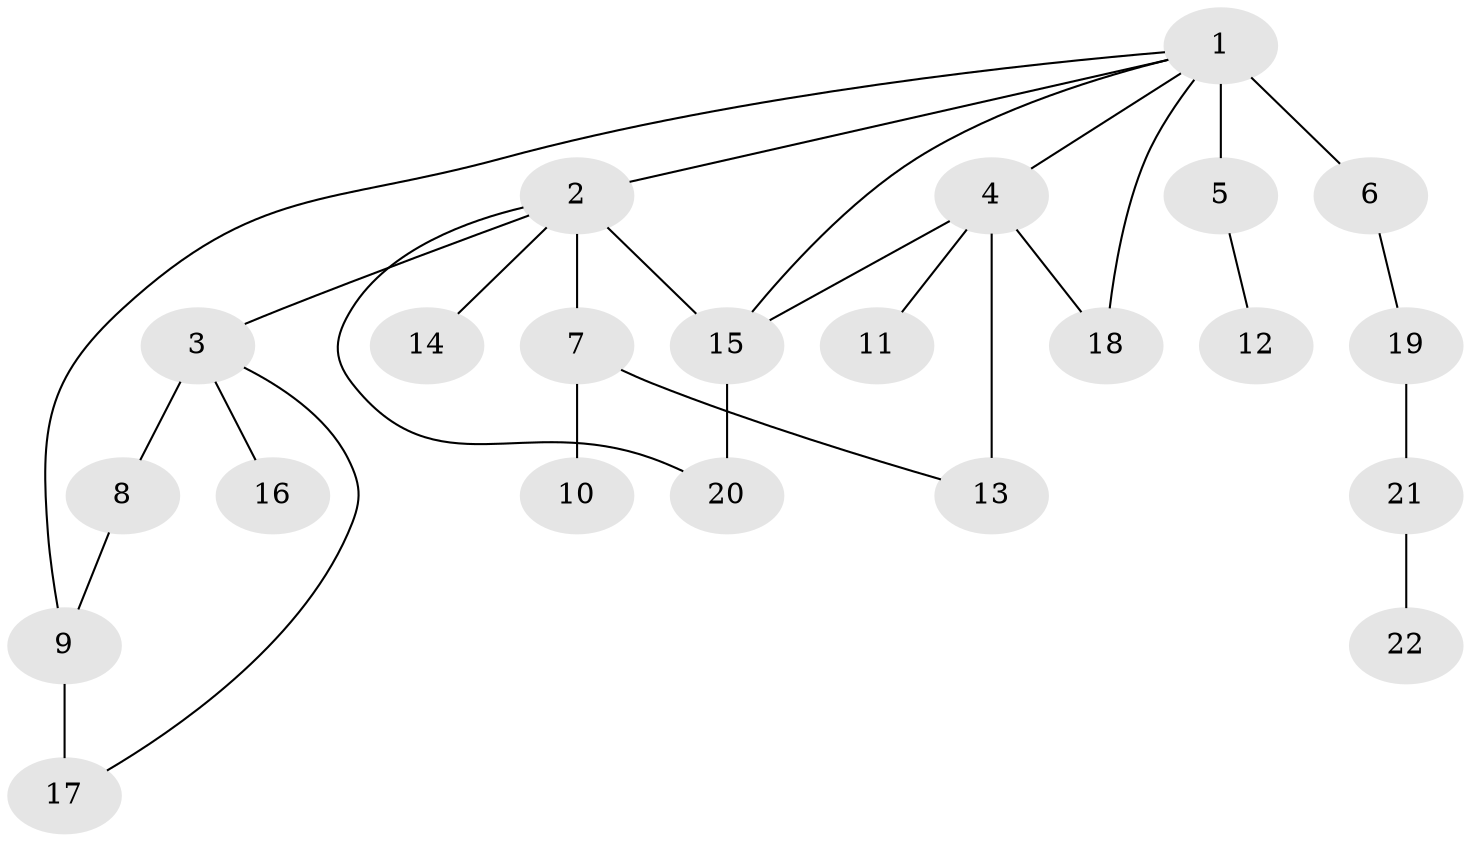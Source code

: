 // original degree distribution, {15: 0.014084507042253521, 17: 0.014084507042253521, 5: 0.028169014084507043, 10: 0.014084507042253521, 2: 0.19718309859154928, 4: 0.056338028169014086, 1: 0.5915492957746479, 3: 0.056338028169014086, 6: 0.014084507042253521, 8: 0.014084507042253521}
// Generated by graph-tools (version 1.1) at 2025/50/03/04/25 22:50:19]
// undirected, 22 vertices, 28 edges
graph export_dot {
  node [color=gray90,style=filled];
  1;
  2;
  3;
  4;
  5;
  6;
  7;
  8;
  9;
  10;
  11;
  12;
  13;
  14;
  15;
  16;
  17;
  18;
  19;
  20;
  21;
  22;
  1 -- 2 [weight=1.0];
  1 -- 4 [weight=1.0];
  1 -- 5 [weight=1.0];
  1 -- 6 [weight=6.0];
  1 -- 9 [weight=2.0];
  1 -- 15 [weight=1.0];
  1 -- 18 [weight=1.0];
  2 -- 3 [weight=1.0];
  2 -- 7 [weight=10.0];
  2 -- 14 [weight=1.0];
  2 -- 15 [weight=1.0];
  2 -- 20 [weight=1.0];
  3 -- 8 [weight=1.0];
  3 -- 16 [weight=2.0];
  3 -- 17 [weight=1.0];
  4 -- 11 [weight=1.0];
  4 -- 13 [weight=4.0];
  4 -- 15 [weight=1.0];
  4 -- 18 [weight=1.0];
  5 -- 12 [weight=1.0];
  6 -- 19 [weight=1.0];
  7 -- 10 [weight=1.0];
  7 -- 13 [weight=1.0];
  8 -- 9 [weight=1.0];
  9 -- 17 [weight=2.0];
  15 -- 20 [weight=1.0];
  19 -- 21 [weight=1.0];
  21 -- 22 [weight=1.0];
}
